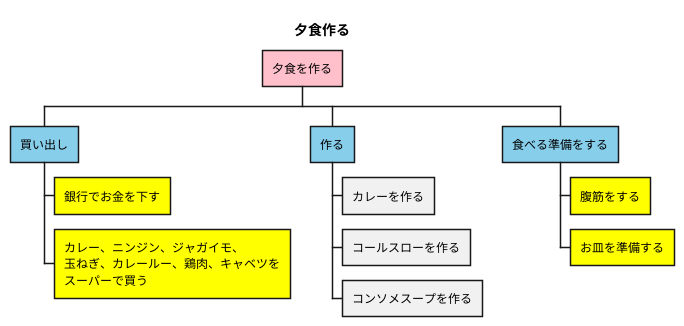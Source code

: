 @startwbs dinnerを作る
title 夕食作る 
*[#Pink] 夕食を作る
**[#SkyBlue] 買い出し
***[#Yellow] 銀行でお金を下す
***[#Yellow] カレー、ニンジン、ジャガイモ、\n玉ねぎ、カレールー、鶏肉、キャベツを\nスーパーで買う
**[#SkyBlue] 作る
*** カレーを作る
*** コールスローを作る
*** コンソメスープを作る
**[#SkyBlue] 食べる準備をする
***[#Yellow] 腹筋をする
***[#Yellow] お皿を準備する
@endwbs